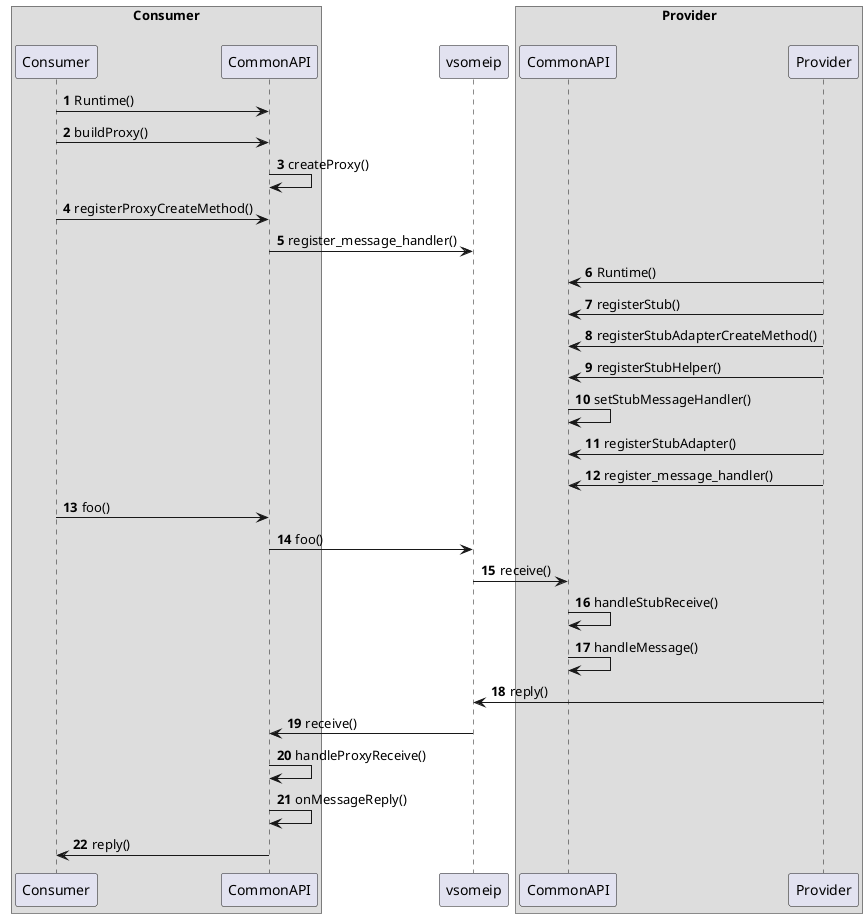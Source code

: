 ' Option 2
@startuml
!pragma teoz true
autonumber

    box "Consumer\n"
    participant "Consumer" as con

    participant "CommonAPI" as com1
    end box
    'participant "someip CommonAPI" as scom

    participant "vsomeip" as vsome
    
    box "Provider\n"
    participant "CommonAPI" as com2
    participant "Provider" as pro
    end box 

    con -> com1: Runtime()
    con -> com1: buildProxy()
    com1 -> com1: createProxy()
    con -> com1: registerProxyCreateMethod()

    com1 -> vsome: register_message_handler()

    pro -> com2: Runtime()
    pro -> com2: registerStub()
    pro -> com2: registerStubAdapterCreateMethod()
    pro -> com2: registerStubHelper()
    com2 -> com2: setStubMessageHandler()
    pro -> com2: registerStubAdapter()
    pro -> com2: register_message_handler()

    'pro -> con: ON_AVAILABLE

    con -> com1: foo()
    com1 -> vsome: foo()
    vsome -> com2: receive()
    com2 -> com2: handleStubReceive()
    com2 -> com2: handleMessage()

    pro -> vsome: reply()
    vsome -> com1: receive()
    com1 -> com1: handleProxyReceive()
    com1 -> com1: onMessageReply()
    com1 -> con: reply()

@enduml